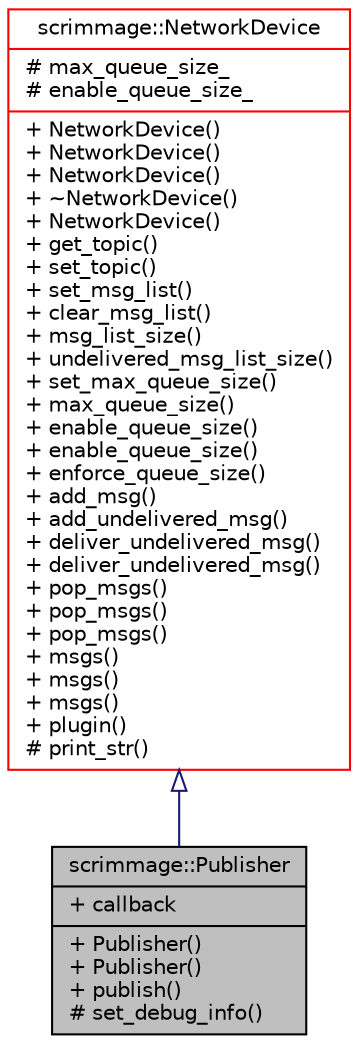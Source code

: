 digraph "scrimmage::Publisher"
{
 // LATEX_PDF_SIZE
  edge [fontname="Helvetica",fontsize="10",labelfontname="Helvetica",labelfontsize="10"];
  node [fontname="Helvetica",fontsize="10",shape=record];
  Node1 [label="{scrimmage::Publisher\n|+ callback\l|+ Publisher()\l+ Publisher()\l+ publish()\l# set_debug_info()\l}",height=0.2,width=0.4,color="black", fillcolor="grey75", style="filled", fontcolor="black",tooltip=" "];
  Node2 -> Node1 [dir="back",color="midnightblue",fontsize="10",style="solid",arrowtail="onormal",fontname="Helvetica"];
  Node2 [label="{scrimmage::NetworkDevice\n|# max_queue_size_\l# enable_queue_size_\l|+ NetworkDevice()\l+ NetworkDevice()\l+ NetworkDevice()\l+ ~NetworkDevice()\l+ NetworkDevice()\l+ get_topic()\l+ set_topic()\l+ set_msg_list()\l+ clear_msg_list()\l+ msg_list_size()\l+ undelivered_msg_list_size()\l+ set_max_queue_size()\l+ max_queue_size()\l+ enable_queue_size()\l+ enable_queue_size()\l+ enforce_queue_size()\l+ add_msg()\l+ add_undelivered_msg()\l+ deliver_undelivered_msg()\l+ deliver_undelivered_msg()\l+ pop_msgs()\l+ pop_msgs()\l+ pop_msgs()\l+ msgs()\l+ msgs()\l+ msgs()\l+ plugin()\l# print_str()\l}",height=0.2,width=0.4,color="red", fillcolor="white", style="filled",URL="$classscrimmage_1_1NetworkDevice.html",tooltip=" "];
}
